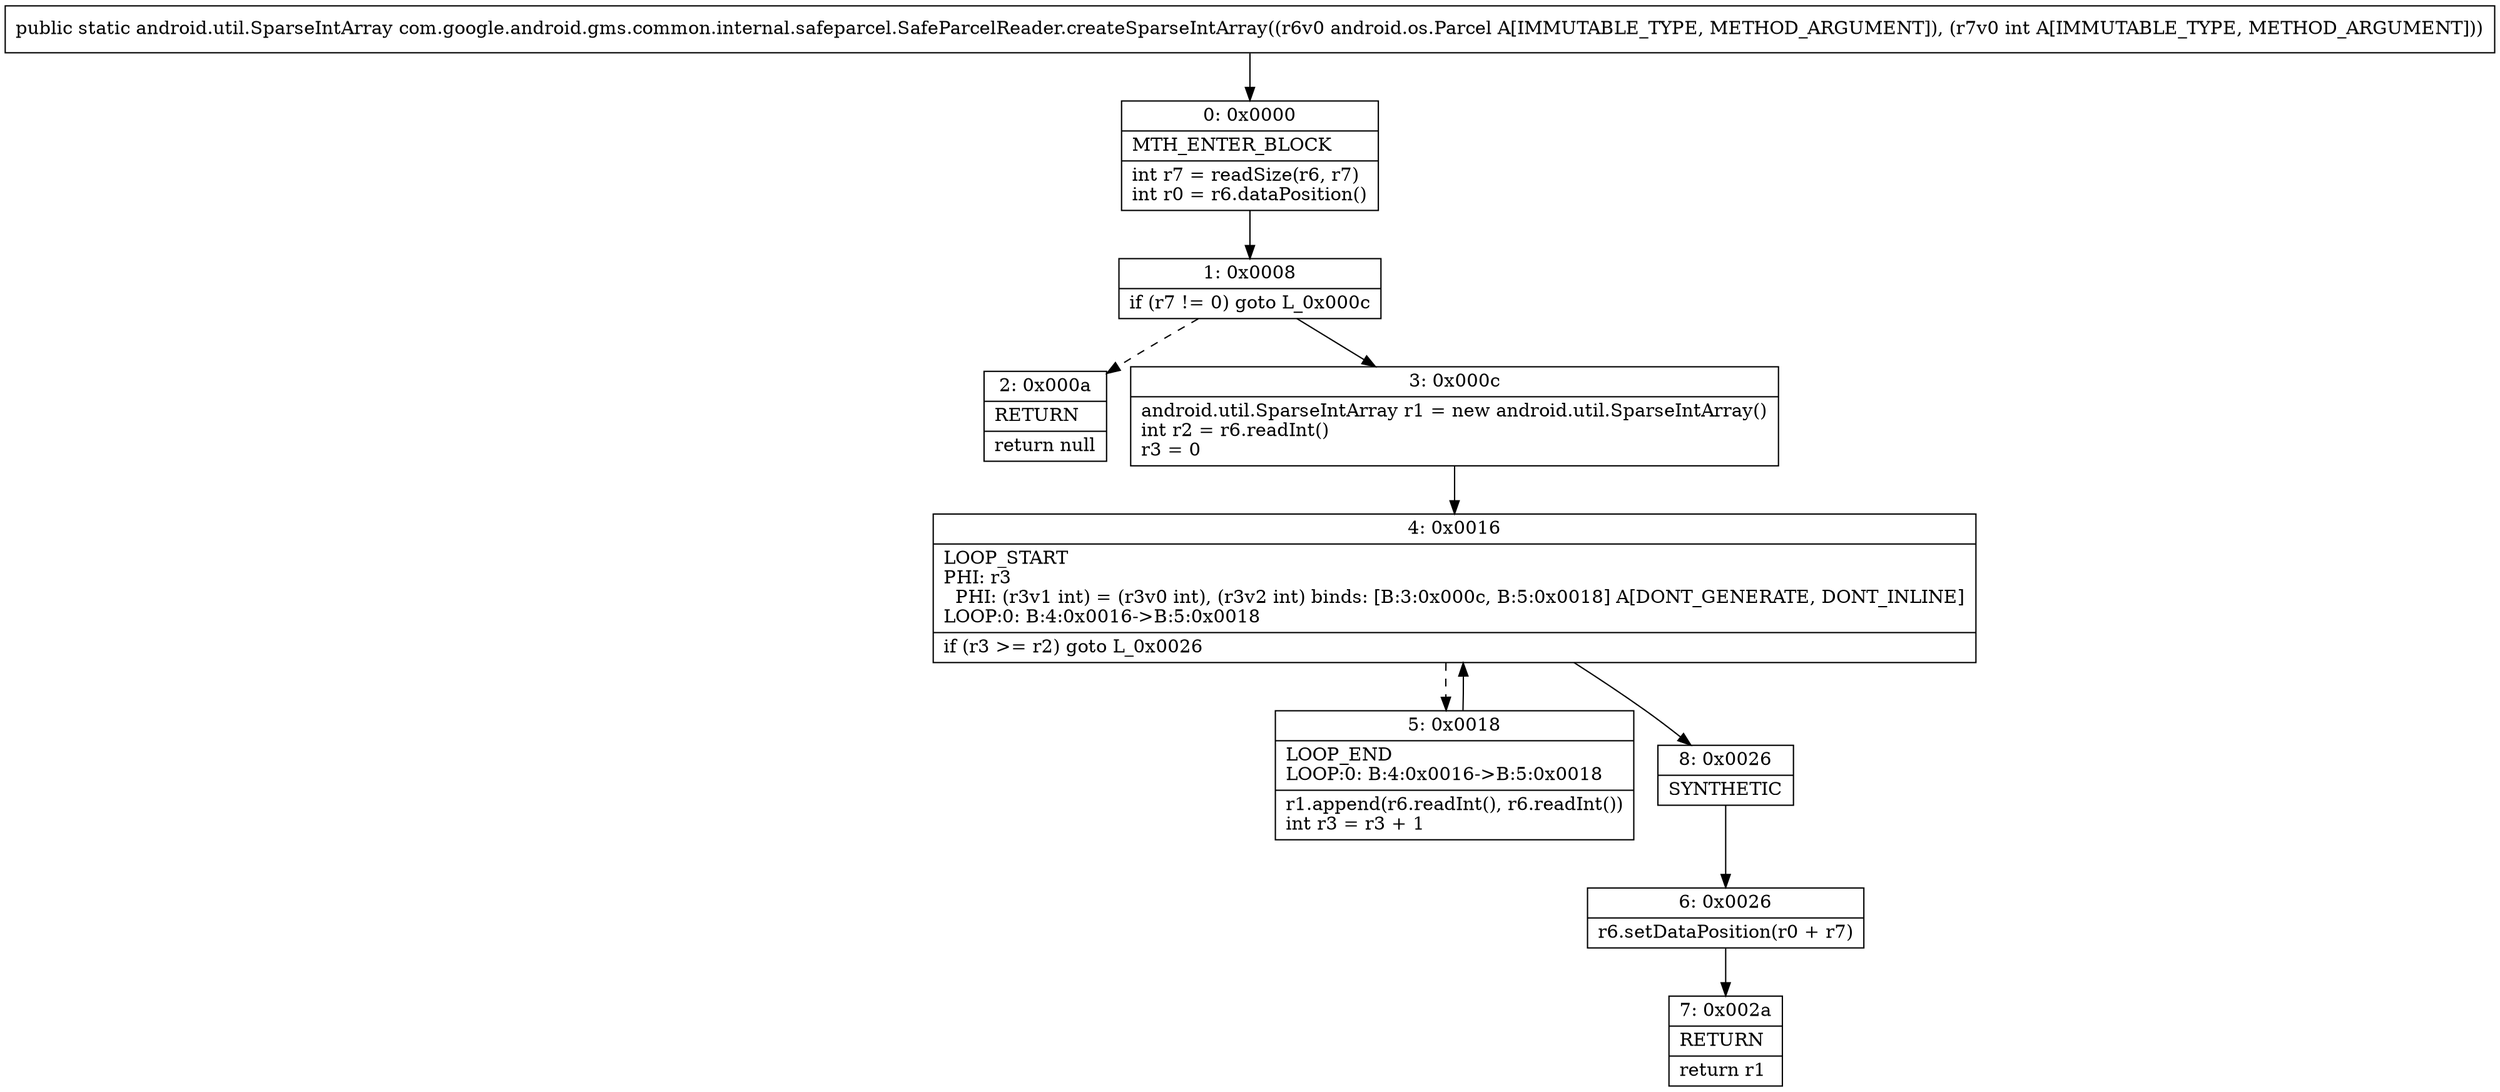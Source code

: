 digraph "CFG forcom.google.android.gms.common.internal.safeparcel.SafeParcelReader.createSparseIntArray(Landroid\/os\/Parcel;I)Landroid\/util\/SparseIntArray;" {
Node_0 [shape=record,label="{0\:\ 0x0000|MTH_ENTER_BLOCK\l|int r7 = readSize(r6, r7)\lint r0 = r6.dataPosition()\l}"];
Node_1 [shape=record,label="{1\:\ 0x0008|if (r7 != 0) goto L_0x000c\l}"];
Node_2 [shape=record,label="{2\:\ 0x000a|RETURN\l|return null\l}"];
Node_3 [shape=record,label="{3\:\ 0x000c|android.util.SparseIntArray r1 = new android.util.SparseIntArray()\lint r2 = r6.readInt()\lr3 = 0\l}"];
Node_4 [shape=record,label="{4\:\ 0x0016|LOOP_START\lPHI: r3 \l  PHI: (r3v1 int) = (r3v0 int), (r3v2 int) binds: [B:3:0x000c, B:5:0x0018] A[DONT_GENERATE, DONT_INLINE]\lLOOP:0: B:4:0x0016\-\>B:5:0x0018\l|if (r3 \>= r2) goto L_0x0026\l}"];
Node_5 [shape=record,label="{5\:\ 0x0018|LOOP_END\lLOOP:0: B:4:0x0016\-\>B:5:0x0018\l|r1.append(r6.readInt(), r6.readInt())\lint r3 = r3 + 1\l}"];
Node_6 [shape=record,label="{6\:\ 0x0026|r6.setDataPosition(r0 + r7)\l}"];
Node_7 [shape=record,label="{7\:\ 0x002a|RETURN\l|return r1\l}"];
Node_8 [shape=record,label="{8\:\ 0x0026|SYNTHETIC\l}"];
MethodNode[shape=record,label="{public static android.util.SparseIntArray com.google.android.gms.common.internal.safeparcel.SafeParcelReader.createSparseIntArray((r6v0 android.os.Parcel A[IMMUTABLE_TYPE, METHOD_ARGUMENT]), (r7v0 int A[IMMUTABLE_TYPE, METHOD_ARGUMENT])) }"];
MethodNode -> Node_0;
Node_0 -> Node_1;
Node_1 -> Node_2[style=dashed];
Node_1 -> Node_3;
Node_3 -> Node_4;
Node_4 -> Node_5[style=dashed];
Node_4 -> Node_8;
Node_5 -> Node_4;
Node_6 -> Node_7;
Node_8 -> Node_6;
}

